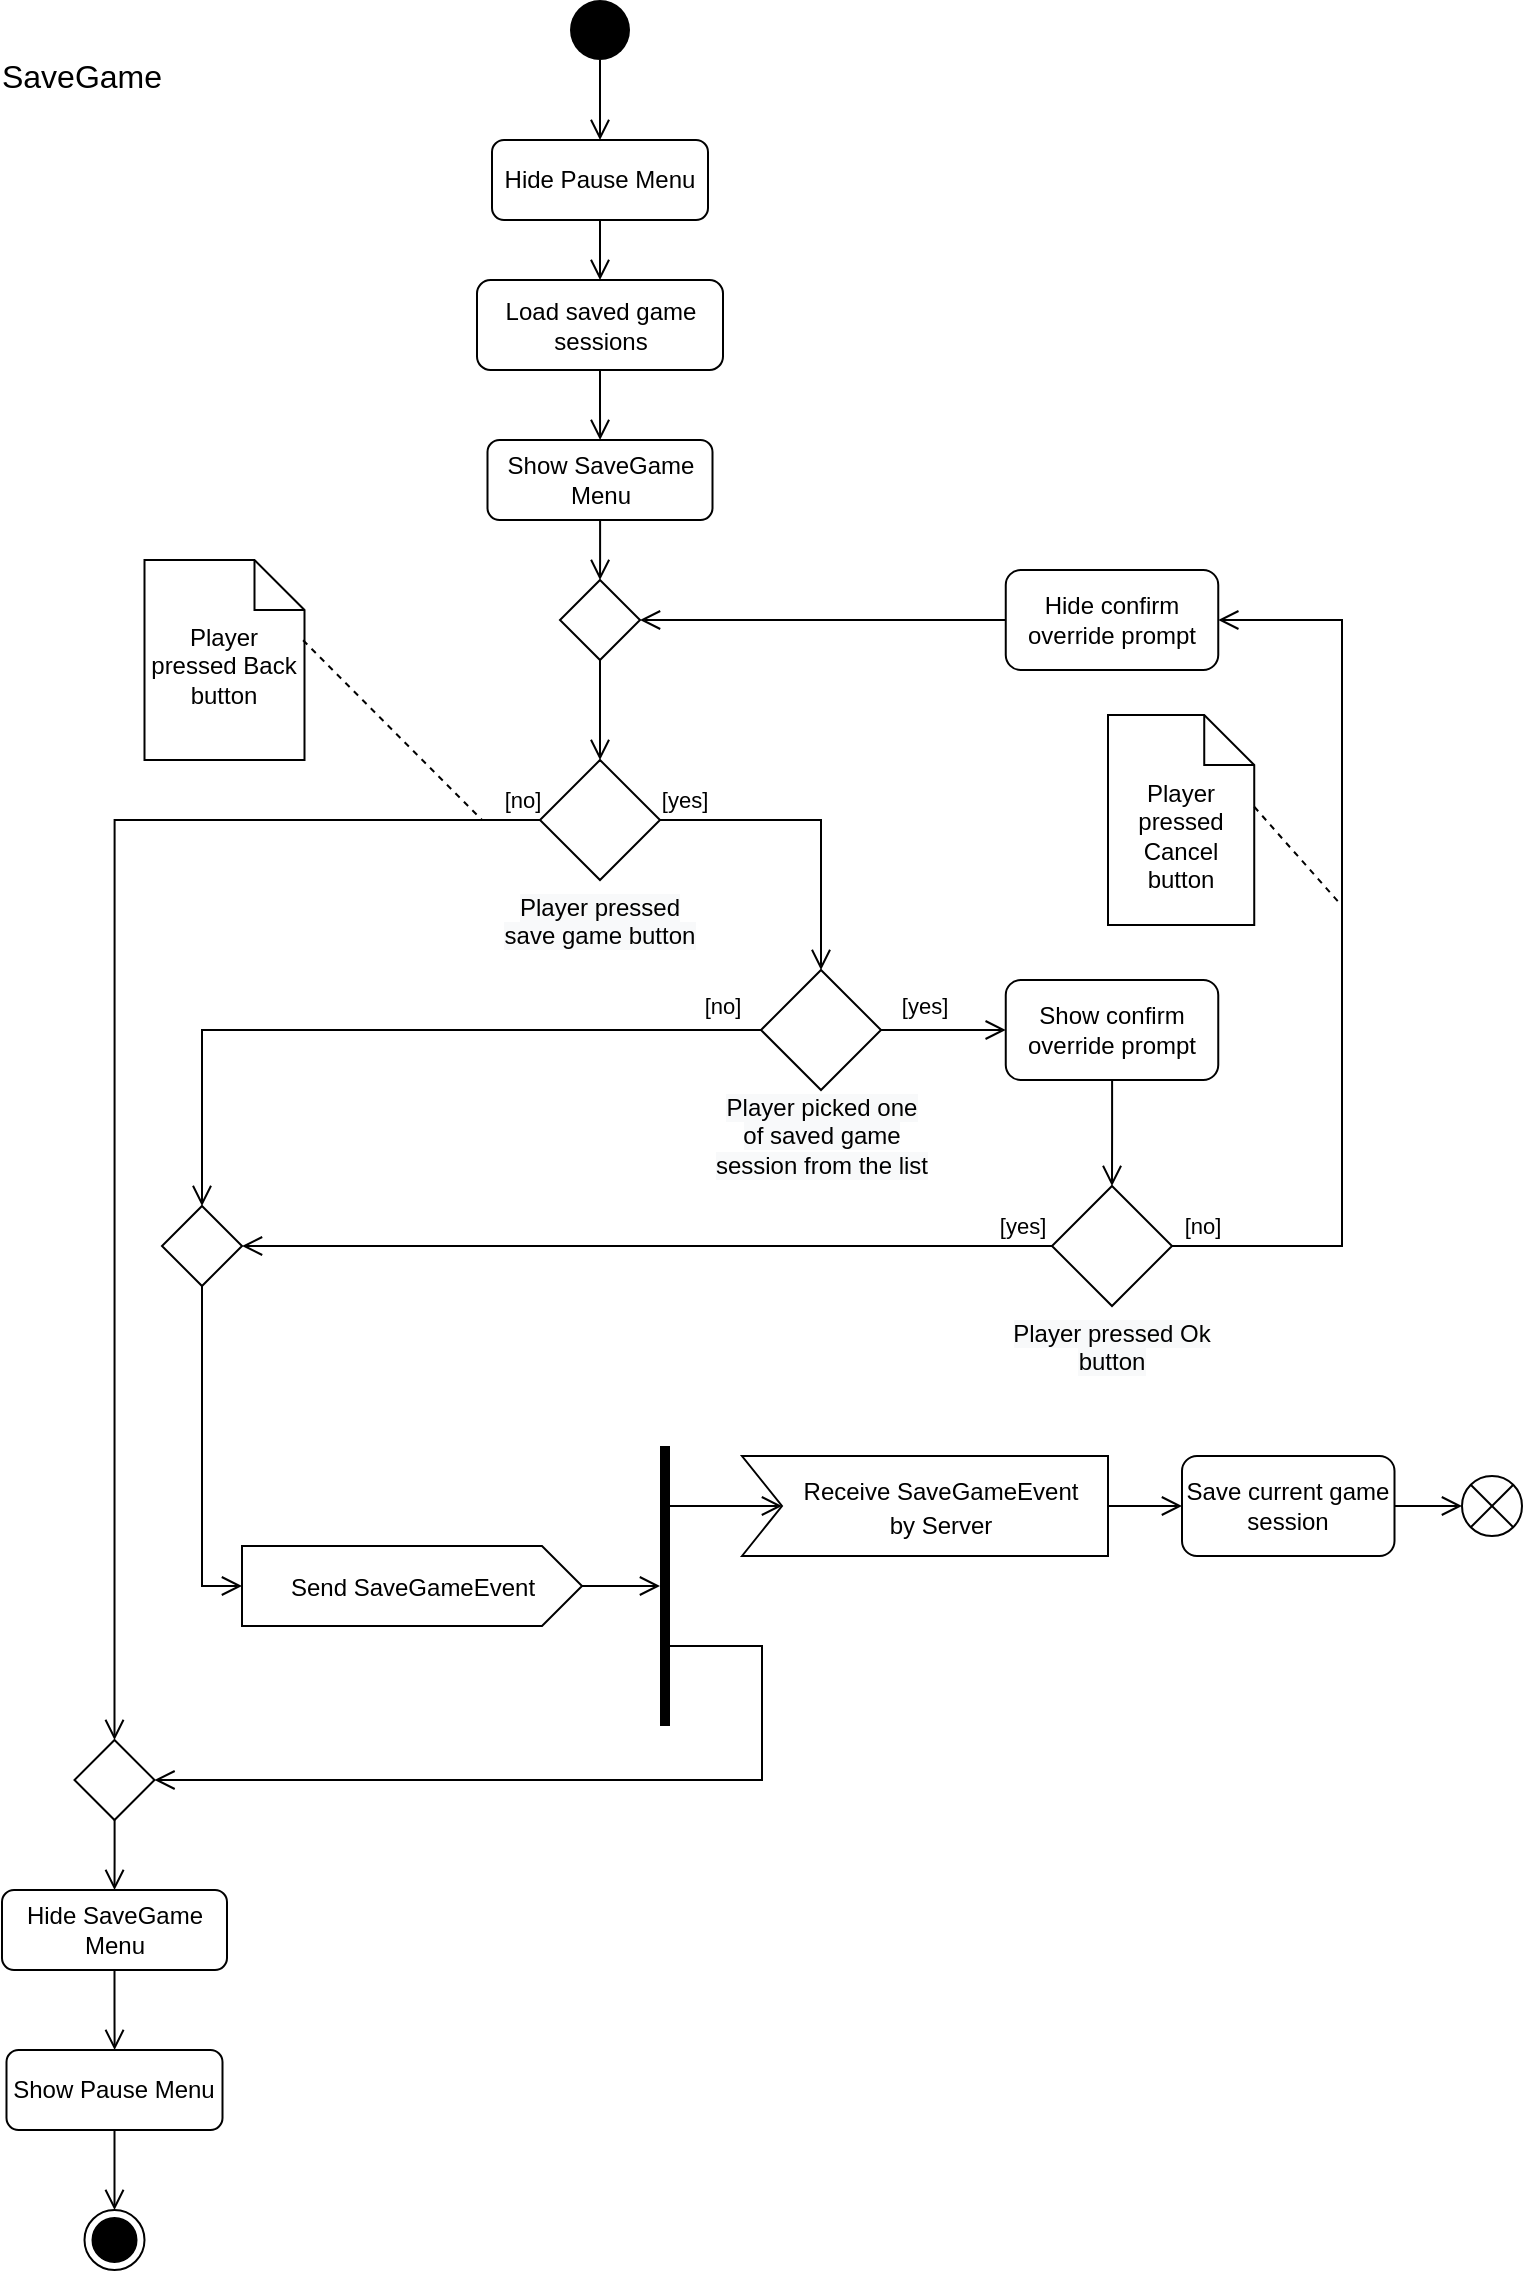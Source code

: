 <mxfile version="18.0.6" type="device"><diagram id="-9HNZeXDYJOqd_FAlpaB" name="Strona-1"><mxGraphModel dx="1102" dy="685" grid="1" gridSize="10" guides="1" tooltips="1" connect="1" arrows="1" fold="1" page="1" pageScale="1" pageWidth="827" pageHeight="1169" math="0" shadow="0"><root><mxCell id="0"/><mxCell id="1" parent="0"/><mxCell id="x7gVKlhXDRItL7wuzmwW-2" value="" style="edgeStyle=orthogonalEdgeStyle;html=1;verticalAlign=bottom;endArrow=open;endSize=8;strokeColor=#000000;rounded=0;entryX=0.5;entryY=0;entryDx=0;entryDy=0;exitX=0.5;exitY=1;exitDx=0;exitDy=0;" parent="1" source="NErxtUEIabBKc6ScrrPM-1" target="x7gVKlhXDRItL7wuzmwW-3" edge="1"><mxGeometry relative="1" as="geometry"><mxPoint x="332" y="142" as="targetPoint"/><mxPoint x="332.5" y="112" as="sourcePoint"/></mxGeometry></mxCell><mxCell id="PuJvCJTQ66fDeZXi74we-39" style="edgeStyle=orthogonalEdgeStyle;rounded=0;orthogonalLoop=1;jettySize=auto;html=1;endArrow=open;endFill=0;endSize=8;" parent="1" source="x7gVKlhXDRItL7wuzmwW-3" target="BdtXdYhK791TA_x0L7Rc-1" edge="1"><mxGeometry relative="1" as="geometry"><mxPoint x="339" y="167" as="targetPoint"/></mxGeometry></mxCell><mxCell id="x7gVKlhXDRItL7wuzmwW-3" value="Hide Pause Menu" style="rounded=1;whiteSpace=wrap;html=1;strokeColor=#000000;" parent="1" vertex="1"><mxGeometry x="285" y="87" width="108" height="40" as="geometry"/></mxCell><mxCell id="x7gVKlhXDRItL7wuzmwW-36" value="[no]" style="edgeStyle=orthogonalEdgeStyle;rounded=0;orthogonalLoop=1;jettySize=auto;html=1;endArrow=open;endFill=0;endSize=8;strokeColor=#000000;strokeWidth=1;exitX=0;exitY=0.5;exitDx=0;exitDy=0;entryX=0.5;entryY=0;entryDx=0;entryDy=0;" parent="1" source="BdtXdYhK791TA_x0L7Rc-25" target="BdtXdYhK791TA_x0L7Rc-29" edge="1"><mxGeometry x="-0.973" y="-10" relative="1" as="geometry"><mxPoint x="210" y="507" as="targetPoint"/><mxPoint x="329" y="567" as="sourcePoint"/><mxPoint as="offset"/></mxGeometry></mxCell><mxCell id="BdtXdYhK791TA_x0L7Rc-27" style="edgeStyle=orthogonalEdgeStyle;rounded=0;orthogonalLoop=1;jettySize=auto;html=1;endArrow=open;endFill=0;endSize=8;entryX=0.5;entryY=0;entryDx=0;entryDy=0;" parent="1" source="x7gVKlhXDRItL7wuzmwW-8" target="BdtXdYhK791TA_x0L7Rc-45" edge="1"><mxGeometry relative="1" as="geometry"/></mxCell><mxCell id="x7gVKlhXDRItL7wuzmwW-8" value="Show SaveGame Menu" style="rounded=1;whiteSpace=wrap;html=1;strokeColor=#000000;" parent="1" vertex="1"><mxGeometry x="282.75" y="237" width="112.5" height="40" as="geometry"/></mxCell><mxCell id="x7gVKlhXDRItL7wuzmwW-40" value="[no]" style="edgeStyle=orthogonalEdgeStyle;rounded=0;orthogonalLoop=1;jettySize=auto;html=1;endArrow=open;endFill=0;endSize=8;strokeColor=#000000;strokeWidth=1;fontSize=11;exitX=0;exitY=0.5;exitDx=0;exitDy=0;entryX=0.5;entryY=0;entryDx=0;entryDy=0;" parent="1" source="NErxtUEIabBKc6ScrrPM-3" target="BdtXdYhK791TA_x0L7Rc-21" edge="1"><mxGeometry x="-0.893" y="-12" relative="1" as="geometry"><mxPoint as="offset"/><mxPoint x="249" y="661.976" as="sourcePoint"/><Array as="points"><mxPoint x="140" y="532"/></Array><mxPoint x="140.0" y="632" as="targetPoint"/></mxGeometry></mxCell><mxCell id="NErxtUEIabBKc6ScrrPM-1" value="" style="ellipse;fillColor=#000000;strokeColor=none;" parent="1" vertex="1"><mxGeometry x="324" y="17" width="30" height="30" as="geometry"/></mxCell><mxCell id="NErxtUEIabBKc6ScrrPM-3" value="" style="rhombus;" parent="1" vertex="1"><mxGeometry x="419.5" y="502" width="60" height="60" as="geometry"/></mxCell><mxCell id="NErxtUEIabBKc6ScrrPM-5" value="" style="ellipse;html=1;shape=endState;fillColor=#000000;strokeColor=#000000;" parent="1" vertex="1"><mxGeometry x="81.25" y="1122" width="30" height="30" as="geometry"/></mxCell><mxCell id="PuJvCJTQ66fDeZXi74we-40" style="edgeStyle=orthogonalEdgeStyle;rounded=0;orthogonalLoop=1;jettySize=auto;html=1;endArrow=open;endFill=0;endSize=8;exitX=0.5;exitY=1;exitDx=0;exitDy=0;" parent="1" source="BdtXdYhK791TA_x0L7Rc-1" target="x7gVKlhXDRItL7wuzmwW-8" edge="1"><mxGeometry relative="1" as="geometry"><mxPoint x="339" y="212" as="sourcePoint"/></mxGeometry></mxCell><mxCell id="PuJvCJTQ66fDeZXi74we-43" value="Player pressed Back button" style="shape=note2;boundedLbl=1;whiteSpace=wrap;html=1;size=25;verticalAlign=top;align=center;" parent="1" vertex="1"><mxGeometry x="111.25" y="297" width="80" height="100" as="geometry"/></mxCell><mxCell id="PuJvCJTQ66fDeZXi74we-44" style="rounded=0;orthogonalLoop=1;jettySize=auto;html=1;endArrow=none;endFill=0;endSize=8;dashed=1;exitX=0.991;exitY=0.401;exitDx=0;exitDy=0;exitPerimeter=0;" parent="1" source="PuJvCJTQ66fDeZXi74we-43" edge="1"><mxGeometry relative="1" as="geometry"><mxPoint x="280" y="427" as="targetPoint"/><mxPoint x="230" y="347" as="sourcePoint"/></mxGeometry></mxCell><mxCell id="BdtXdYhK791TA_x0L7Rc-1" value="Load saved game sessions" style="rounded=1;whiteSpace=wrap;html=1;strokeColor=#000000;" parent="1" vertex="1"><mxGeometry x="277.5" y="157" width="123" height="45" as="geometry"/></mxCell><mxCell id="PuJvCJTQ66fDeZXi74we-12" value="&lt;span style=&quot;color: rgb(0, 0, 0); font-family: Helvetica; font-size: 12px; font-style: normal; font-variant-ligatures: normal; font-variant-caps: normal; font-weight: 400; letter-spacing: normal; orphans: 2; text-indent: 0px; text-transform: none; widows: 2; word-spacing: 0px; -webkit-text-stroke-width: 0px; background-color: rgb(248, 249, 250); text-decoration-thickness: initial; text-decoration-style: initial; text-decoration-color: initial; float: none; display: inline !important;&quot;&gt;Player pressed&lt;/span&gt;&lt;br style=&quot;color: rgb(0, 0, 0); font-family: Helvetica; font-size: 12px; font-style: normal; font-variant-ligatures: normal; font-variant-caps: normal; font-weight: 400; letter-spacing: normal; orphans: 2; text-indent: 0px; text-transform: none; widows: 2; word-spacing: 0px; -webkit-text-stroke-width: 0px; background-color: rgb(248, 249, 250); text-decoration-thickness: initial; text-decoration-style: initial; text-decoration-color: initial;&quot;&gt;&lt;span style=&quot;color: rgb(0, 0, 0); font-family: Helvetica; font-size: 12px; font-style: normal; font-variant-ligatures: normal; font-variant-caps: normal; font-weight: 400; letter-spacing: normal; orphans: 2; text-indent: 0px; text-transform: none; widows: 2; word-spacing: 0px; -webkit-text-stroke-width: 0px; background-color: rgb(248, 249, 250); text-decoration-thickness: initial; text-decoration-style: initial; text-decoration-color: initial; float: none; display: inline !important;&quot;&gt;save game button&lt;/span&gt;" style="text;whiteSpace=wrap;html=1;align=center;" parent="1" vertex="1"><mxGeometry x="284" y="457" width="110" height="40" as="geometry"/></mxCell><mxCell id="BdtXdYhK791TA_x0L7Rc-12" value="" style="edgeStyle=orthogonalEdgeStyle;rounded=0;orthogonalLoop=1;jettySize=auto;html=1;endArrow=open;endFill=0;endSize=8;strokeColor=#000000;strokeWidth=1;exitX=1;exitY=0.5;exitDx=0;exitDy=0;entryX=0;entryY=0.5;entryDx=0;entryDy=0;" parent="1" source="NErxtUEIabBKc6ScrrPM-3" target="BdtXdYhK791TA_x0L7Rc-41" edge="1"><mxGeometry relative="1" as="geometry"><mxPoint x="370" y="677" as="sourcePoint"/><mxPoint x="520" y="560" as="targetPoint"/><Array as="points"><mxPoint x="520" y="532"/><mxPoint x="520" y="532"/></Array></mxGeometry></mxCell><mxCell id="BdtXdYhK791TA_x0L7Rc-13" value="[yes]" style="edgeLabel;html=1;align=center;verticalAlign=middle;resizable=0;points=[];fontSize=11;" parent="BdtXdYhK791TA_x0L7Rc-12" vertex="1" connectable="0"><mxGeometry x="-0.399" y="3" relative="1" as="geometry"><mxPoint x="3" y="-9" as="offset"/></mxGeometry></mxCell><mxCell id="BdtXdYhK791TA_x0L7Rc-65" style="edgeStyle=orthogonalEdgeStyle;rounded=0;orthogonalLoop=1;jettySize=auto;html=1;endArrow=open;endFill=0;endSize=8;" parent="1" source="BdtXdYhK791TA_x0L7Rc-20" target="BdtXdYhK791TA_x0L7Rc-60" edge="1"><mxGeometry relative="1" as="geometry"/></mxCell><mxCell id="BdtXdYhK791TA_x0L7Rc-20" value="&lt;span style=&quot;font-size: 12px;&quot;&gt;Send SaveGameEvent&lt;/span&gt;" style="html=1;shape=mxgraph.infographic.ribbonSimple;notch1=0;notch2=20;align=center;verticalAlign=middle;fontSize=14;fontStyle=0;fillColor=#FFFFFF;strokeColor=#000000;" parent="1" vertex="1"><mxGeometry x="160" y="790" width="170" height="40" as="geometry"/></mxCell><mxCell id="BdtXdYhK791TA_x0L7Rc-22" style="edgeStyle=orthogonalEdgeStyle;rounded=0;orthogonalLoop=1;jettySize=auto;html=1;entryX=0;entryY=0;entryDx=0;entryDy=20;entryPerimeter=0;endArrow=open;endFill=0;endSize=8;" parent="1" source="BdtXdYhK791TA_x0L7Rc-21" target="BdtXdYhK791TA_x0L7Rc-20" edge="1"><mxGeometry relative="1" as="geometry"/></mxCell><mxCell id="BdtXdYhK791TA_x0L7Rc-21" value="" style="rhombus;strokeColor=#000000;" parent="1" vertex="1"><mxGeometry x="120" y="620" width="40" height="40" as="geometry"/></mxCell><mxCell id="BdtXdYhK791TA_x0L7Rc-38" value="[yes]" style="edgeStyle=orthogonalEdgeStyle;rounded=0;orthogonalLoop=1;jettySize=auto;html=1;entryX=0.5;entryY=0;entryDx=0;entryDy=0;endArrow=open;endFill=0;endSize=8;" parent="1" source="BdtXdYhK791TA_x0L7Rc-25" target="NErxtUEIabBKc6ScrrPM-3" edge="1"><mxGeometry x="-0.854" y="10" relative="1" as="geometry"><mxPoint as="offset"/></mxGeometry></mxCell><mxCell id="BdtXdYhK791TA_x0L7Rc-25" value="" style="rhombus;" parent="1" vertex="1"><mxGeometry x="309" y="397" width="60" height="60" as="geometry"/></mxCell><mxCell id="BdtXdYhK791TA_x0L7Rc-33" style="edgeStyle=orthogonalEdgeStyle;rounded=0;orthogonalLoop=1;jettySize=auto;html=1;endArrow=open;endFill=0;endSize=8;" parent="1" source="BdtXdYhK791TA_x0L7Rc-28" target="BdtXdYhK791TA_x0L7Rc-31" edge="1"><mxGeometry relative="1" as="geometry"/></mxCell><mxCell id="BdtXdYhK791TA_x0L7Rc-28" value="Hide SaveGame Menu" style="rounded=1;whiteSpace=wrap;html=1;strokeColor=#000000;" parent="1" vertex="1"><mxGeometry x="40" y="962" width="112.5" height="40" as="geometry"/></mxCell><mxCell id="BdtXdYhK791TA_x0L7Rc-32" style="edgeStyle=orthogonalEdgeStyle;rounded=0;orthogonalLoop=1;jettySize=auto;html=1;endArrow=open;endFill=0;endSize=8;" parent="1" source="BdtXdYhK791TA_x0L7Rc-29" target="BdtXdYhK791TA_x0L7Rc-28" edge="1"><mxGeometry relative="1" as="geometry"/></mxCell><mxCell id="BdtXdYhK791TA_x0L7Rc-29" value="" style="rhombus;strokeColor=#000000;" parent="1" vertex="1"><mxGeometry x="76.25" y="887" width="40" height="40" as="geometry"/></mxCell><mxCell id="BdtXdYhK791TA_x0L7Rc-35" style="edgeStyle=orthogonalEdgeStyle;rounded=0;orthogonalLoop=1;jettySize=auto;html=1;endArrow=open;endFill=0;endSize=8;" parent="1" source="BdtXdYhK791TA_x0L7Rc-31" target="NErxtUEIabBKc6ScrrPM-5" edge="1"><mxGeometry relative="1" as="geometry"/></mxCell><mxCell id="BdtXdYhK791TA_x0L7Rc-31" value="Show Pause Menu" style="rounded=1;whiteSpace=wrap;html=1;strokeColor=#000000;" parent="1" vertex="1"><mxGeometry x="42.25" y="1042" width="108" height="40" as="geometry"/></mxCell><mxCell id="BdtXdYhK791TA_x0L7Rc-39" value="&lt;span style=&quot;color: rgb(0, 0, 0); font-family: Helvetica; font-size: 12px; font-style: normal; font-variant-ligatures: normal; font-variant-caps: normal; font-weight: 400; letter-spacing: normal; orphans: 2; text-indent: 0px; text-transform: none; widows: 2; word-spacing: 0px; -webkit-text-stroke-width: 0px; background-color: rgb(248, 249, 250); text-decoration-thickness: initial; text-decoration-style: initial; text-decoration-color: initial; float: none; display: inline !important;&quot;&gt;Player picked one of saved game session from the list&lt;/span&gt;" style="text;whiteSpace=wrap;html=1;align=center;" parent="1" vertex="1"><mxGeometry x="394.5" y="557" width="110" height="40" as="geometry"/></mxCell><mxCell id="BdtXdYhK791TA_x0L7Rc-44" value="[yes]" style="edgeStyle=orthogonalEdgeStyle;rounded=0;orthogonalLoop=1;jettySize=auto;html=1;entryX=1;entryY=0.5;entryDx=0;entryDy=0;endArrow=open;endFill=0;endSize=8;" parent="1" source="BdtXdYhK791TA_x0L7Rc-40" target="BdtXdYhK791TA_x0L7Rc-21" edge="1"><mxGeometry x="-0.927" y="-10" relative="1" as="geometry"><mxPoint as="offset"/></mxGeometry></mxCell><mxCell id="BdtXdYhK791TA_x0L7Rc-50" value="[no]" style="edgeStyle=orthogonalEdgeStyle;rounded=0;orthogonalLoop=1;jettySize=auto;html=1;entryX=1;entryY=0.5;entryDx=0;entryDy=0;endArrow=open;endFill=0;endSize=8;" parent="1" source="BdtXdYhK791TA_x0L7Rc-40" target="BdtXdYhK791TA_x0L7Rc-48" edge="1"><mxGeometry x="-0.935" y="10" relative="1" as="geometry"><Array as="points"><mxPoint x="710" y="640"/><mxPoint x="710" y="327"/></Array><mxPoint as="offset"/></mxGeometry></mxCell><mxCell id="BdtXdYhK791TA_x0L7Rc-40" value="" style="rhombus;" parent="1" vertex="1"><mxGeometry x="565" y="610" width="60" height="60" as="geometry"/></mxCell><mxCell id="BdtXdYhK791TA_x0L7Rc-42" style="edgeStyle=orthogonalEdgeStyle;rounded=0;orthogonalLoop=1;jettySize=auto;html=1;entryX=0.5;entryY=0;entryDx=0;entryDy=0;endArrow=open;endFill=0;endSize=8;" parent="1" source="BdtXdYhK791TA_x0L7Rc-41" target="BdtXdYhK791TA_x0L7Rc-40" edge="1"><mxGeometry relative="1" as="geometry"/></mxCell><mxCell id="BdtXdYhK791TA_x0L7Rc-41" value="Show confirm override prompt" style="rounded=1;whiteSpace=wrap;html=1;strokeColor=#000000;strokeWidth=1;" parent="1" vertex="1"><mxGeometry x="541.88" y="507" width="106.25" height="50" as="geometry"/></mxCell><mxCell id="BdtXdYhK791TA_x0L7Rc-43" value="&lt;span style=&quot;color: rgb(0, 0, 0); font-family: Helvetica; font-size: 12px; font-style: normal; font-variant-ligatures: normal; font-variant-caps: normal; font-weight: 400; letter-spacing: normal; orphans: 2; text-indent: 0px; text-transform: none; widows: 2; word-spacing: 0px; -webkit-text-stroke-width: 0px; background-color: rgb(248, 249, 250); text-decoration-thickness: initial; text-decoration-style: initial; text-decoration-color: initial; float: none; display: inline !important;&quot;&gt;Player pressed Ok button&lt;/span&gt;" style="text;whiteSpace=wrap;html=1;align=center;" parent="1" vertex="1"><mxGeometry x="540" y="670" width="110" height="40" as="geometry"/></mxCell><mxCell id="BdtXdYhK791TA_x0L7Rc-46" style="edgeStyle=orthogonalEdgeStyle;rounded=0;orthogonalLoop=1;jettySize=auto;html=1;entryX=0.5;entryY=0;entryDx=0;entryDy=0;endArrow=open;endFill=0;endSize=8;" parent="1" source="BdtXdYhK791TA_x0L7Rc-45" target="BdtXdYhK791TA_x0L7Rc-25" edge="1"><mxGeometry relative="1" as="geometry"/></mxCell><mxCell id="BdtXdYhK791TA_x0L7Rc-45" value="" style="rhombus;strokeColor=#000000;" parent="1" vertex="1"><mxGeometry x="319" y="307" width="40" height="40" as="geometry"/></mxCell><mxCell id="BdtXdYhK791TA_x0L7Rc-54" style="edgeStyle=orthogonalEdgeStyle;rounded=0;orthogonalLoop=1;jettySize=auto;html=1;entryX=1;entryY=0.5;entryDx=0;entryDy=0;endArrow=open;endFill=0;endSize=8;" parent="1" source="BdtXdYhK791TA_x0L7Rc-48" target="BdtXdYhK791TA_x0L7Rc-45" edge="1"><mxGeometry relative="1" as="geometry"/></mxCell><mxCell id="BdtXdYhK791TA_x0L7Rc-48" value="Hide confirm override prompt" style="rounded=1;whiteSpace=wrap;html=1;strokeColor=#000000;strokeWidth=1;" parent="1" vertex="1"><mxGeometry x="541.88" y="302" width="106.25" height="50" as="geometry"/></mxCell><mxCell id="BdtXdYhK791TA_x0L7Rc-52" value="Player pressed Cancel button" style="shape=note2;boundedLbl=1;whiteSpace=wrap;html=1;size=25;verticalAlign=top;align=center;" parent="1" vertex="1"><mxGeometry x="593" y="374.5" width="73.12" height="105" as="geometry"/></mxCell><mxCell id="BdtXdYhK791TA_x0L7Rc-53" style="rounded=0;orthogonalLoop=1;jettySize=auto;html=1;endArrow=none;endFill=0;endSize=8;dashed=1;exitX=1;exitY=0.437;exitDx=0;exitDy=0;exitPerimeter=0;" parent="1" source="BdtXdYhK791TA_x0L7Rc-52" edge="1"><mxGeometry relative="1" as="geometry"><mxPoint x="710" y="470" as="targetPoint"/><mxPoint x="119.28" y="332.1" as="sourcePoint"/></mxGeometry></mxCell><mxCell id="BdtXdYhK791TA_x0L7Rc-57" style="edgeStyle=orthogonalEdgeStyle;rounded=0;orthogonalLoop=1;jettySize=auto;html=1;endSize=8;endArrow=open;endFill=0;entryX=0;entryY=0.5;entryDx=0;entryDy=0;" parent="1" source="BdtXdYhK791TA_x0L7Rc-58" target="BdtXdYhK791TA_x0L7Rc-64" edge="1"><mxGeometry relative="1" as="geometry"><mxPoint x="680" y="775" as="targetPoint"/></mxGeometry></mxCell><mxCell id="BdtXdYhK791TA_x0L7Rc-58" value="&lt;span style=&quot;font-size: 12px;&quot;&gt;Receive SaveGameEvent &lt;br&gt;by Server&lt;/span&gt;" style="html=1;shape=mxgraph.infographic.ribbonSimple;notch1=20;notch2=0;align=center;verticalAlign=middle;fontSize=14;fontStyle=0;fillColor=#FFFFFF;flipH=0;spacingRight=0;spacingLeft=14;strokeColor=#000000;" parent="1" vertex="1"><mxGeometry x="410" y="745" width="183" height="50" as="geometry"/></mxCell><mxCell id="BdtXdYhK791TA_x0L7Rc-66" style="edgeStyle=orthogonalEdgeStyle;rounded=0;orthogonalLoop=1;jettySize=auto;html=1;entryX=0;entryY=0;entryDx=20;entryDy=25;entryPerimeter=0;endArrow=open;endFill=0;endSize=8;" parent="1" source="BdtXdYhK791TA_x0L7Rc-60" target="BdtXdYhK791TA_x0L7Rc-58" edge="1"><mxGeometry relative="1" as="geometry"><Array as="points"><mxPoint x="390" y="770"/><mxPoint x="390" y="770"/></Array></mxGeometry></mxCell><mxCell id="BdtXdYhK791TA_x0L7Rc-67" style="edgeStyle=orthogonalEdgeStyle;rounded=0;orthogonalLoop=1;jettySize=auto;html=1;entryX=1;entryY=0.5;entryDx=0;entryDy=0;endArrow=open;endFill=0;endSize=8;" parent="1" source="BdtXdYhK791TA_x0L7Rc-60" target="BdtXdYhK791TA_x0L7Rc-29" edge="1"><mxGeometry relative="1" as="geometry"><Array as="points"><mxPoint x="420" y="840"/><mxPoint x="420" y="907"/></Array></mxGeometry></mxCell><mxCell id="BdtXdYhK791TA_x0L7Rc-60" value="" style="html=1;points=[];perimeter=orthogonalPerimeter;fillColor=#000000;strokeColor=none;" parent="1" vertex="1"><mxGeometry x="369" y="740" width="5" height="140" as="geometry"/></mxCell><mxCell id="BdtXdYhK791TA_x0L7Rc-61" style="edgeStyle=orthogonalEdgeStyle;rounded=0;orthogonalLoop=1;jettySize=auto;html=1;entryX=0;entryY=0.5;entryDx=0;entryDy=0;endArrow=open;endFill=0;endSize=8;exitX=1;exitY=0.5;exitDx=0;exitDy=0;" parent="1" source="BdtXdYhK791TA_x0L7Rc-64" target="BdtXdYhK791TA_x0L7Rc-63" edge="1"><mxGeometry relative="1" as="geometry"><mxPoint x="820" y="775" as="sourcePoint"/></mxGeometry></mxCell><mxCell id="BdtXdYhK791TA_x0L7Rc-63" value="" style="shape=sumEllipse;perimeter=ellipsePerimeter;whiteSpace=wrap;html=1;backgroundOutline=1;" parent="1" vertex="1"><mxGeometry x="770" y="755" width="30" height="30" as="geometry"/></mxCell><mxCell id="BdtXdYhK791TA_x0L7Rc-64" value="Save current game session" style="rounded=1;whiteSpace=wrap;html=1;strokeColor=#000000;strokeWidth=1;" parent="1" vertex="1"><mxGeometry x="630" y="745" width="106.25" height="50" as="geometry"/></mxCell><mxCell id="YtI3VKXS22xdbV29aGhv-1" value="SaveGame" style="text;html=1;strokeColor=none;fillColor=none;align=center;verticalAlign=middle;whiteSpace=wrap;rounded=0;fontSize=16;" vertex="1" parent="1"><mxGeometry x="40" y="40" width="80" height="30" as="geometry"/></mxCell></root></mxGraphModel></diagram></mxfile>